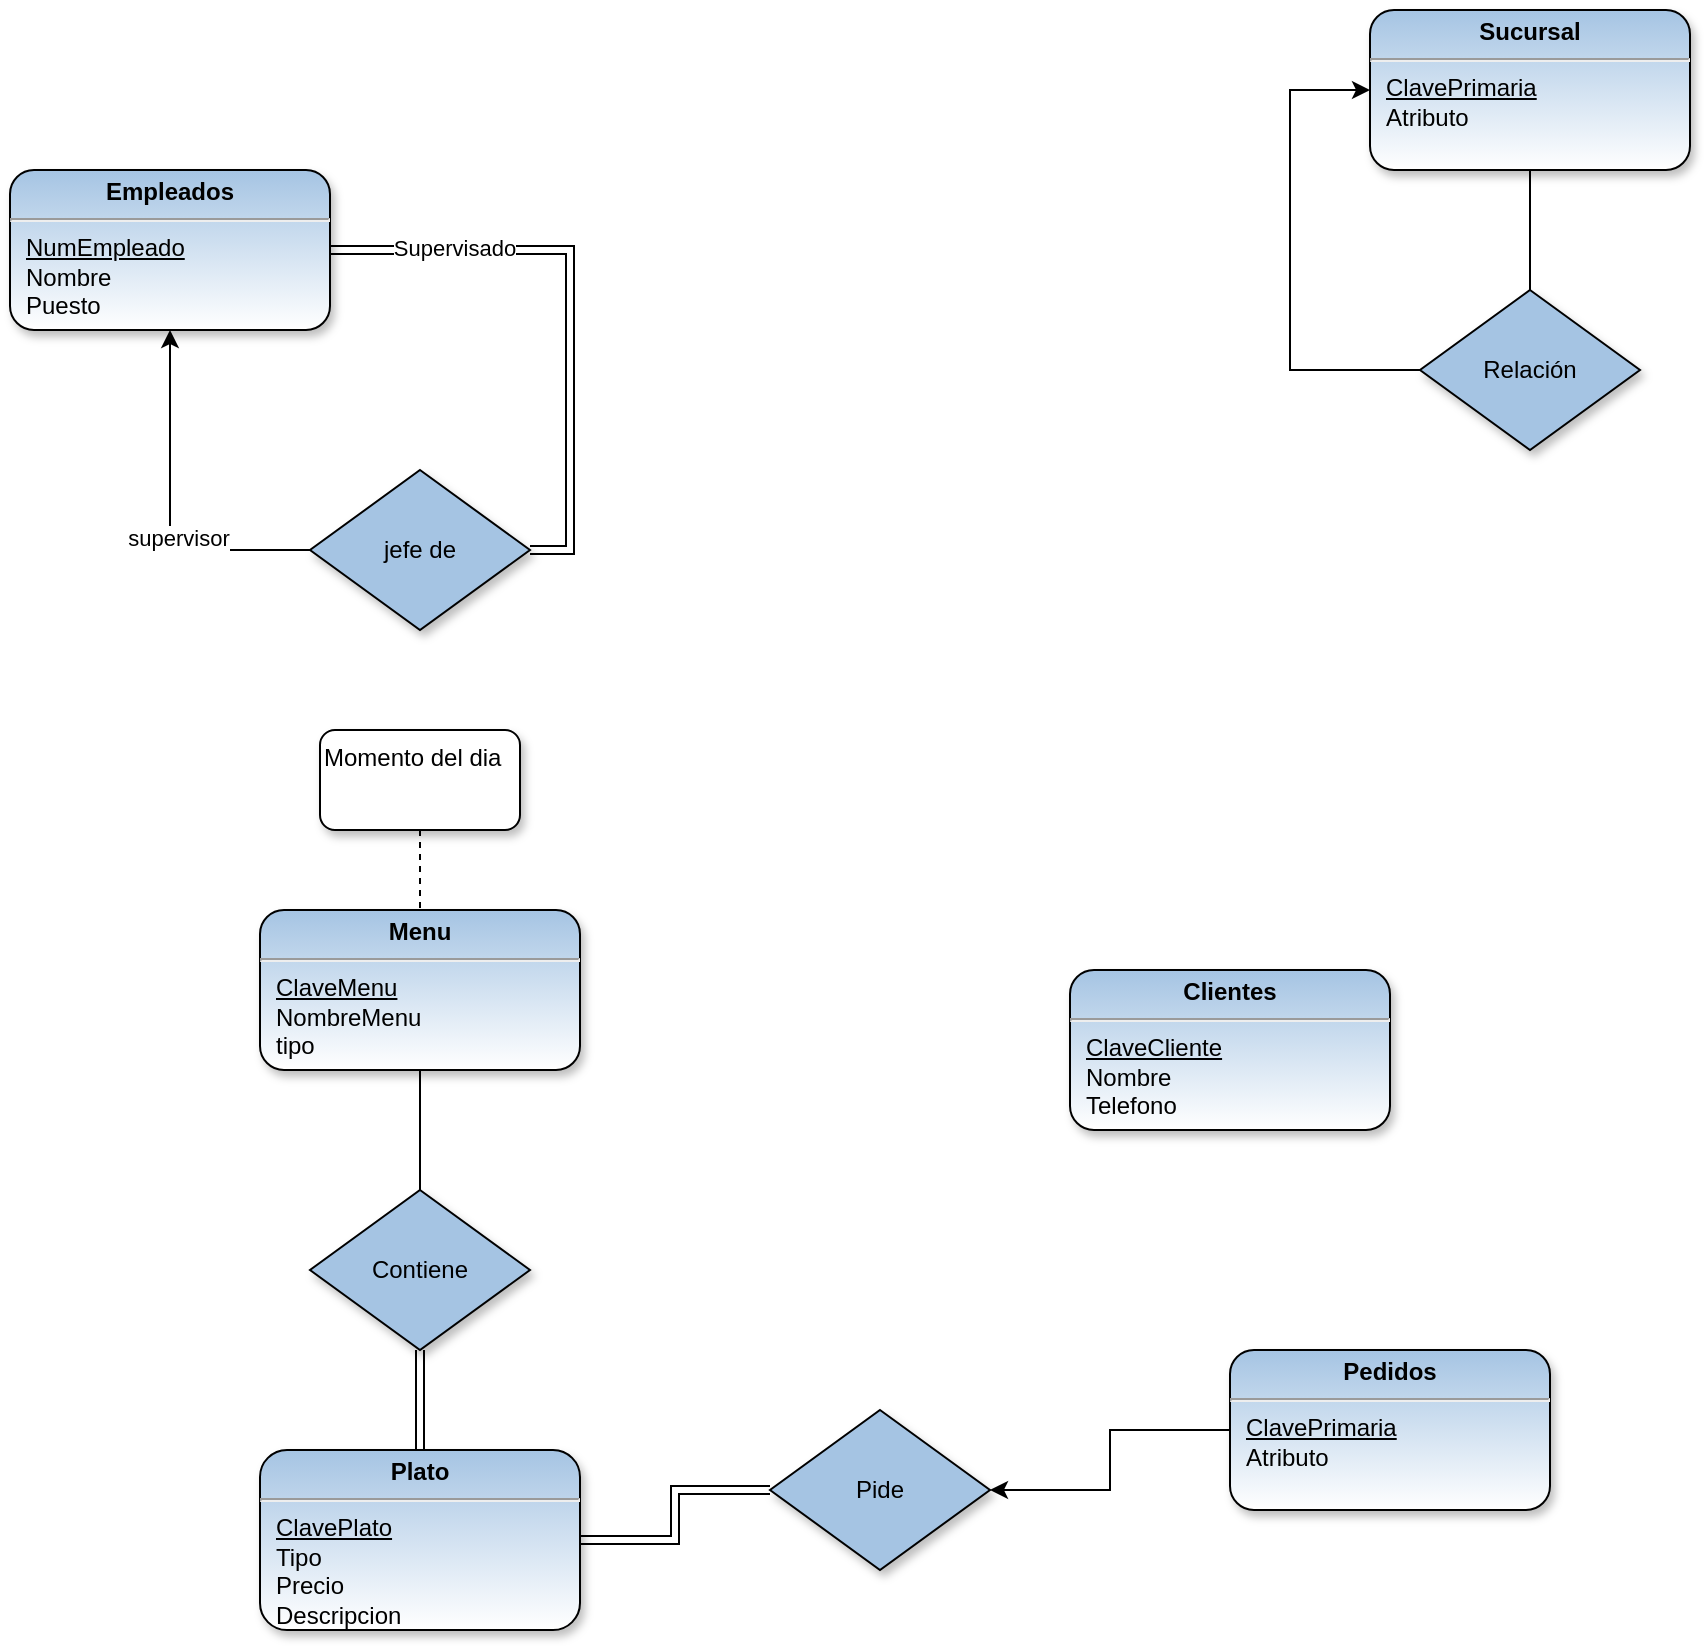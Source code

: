 <mxfile version="23.0.2" type="github">
  <diagram name="Página-1" id="3X6JfUOSzoIKd2hp5Chq">
    <mxGraphModel dx="1644" dy="396" grid="1" gridSize="10" guides="1" tooltips="1" connect="1" arrows="1" fold="1" page="1" pageScale="1" pageWidth="850" pageHeight="1100" math="0" shadow="0">
      <root>
        <mxCell id="0" />
        <mxCell id="1" parent="0" />
        <mxCell id="2ZVqeTXEcbyW0Spoo8fK-17" style="edgeStyle=orthogonalEdgeStyle;rounded=0;orthogonalLoop=1;jettySize=auto;html=1;entryX=0;entryY=0.5;entryDx=0;entryDy=0;endArrow=none;endFill=0;startArrow=classic;startFill=1;" edge="1" parent="1" source="2ZVqeTXEcbyW0Spoo8fK-1" target="2ZVqeTXEcbyW0Spoo8fK-16">
          <mxGeometry relative="1" as="geometry" />
        </mxCell>
        <mxCell id="2ZVqeTXEcbyW0Spoo8fK-20" value="supervisor" style="edgeLabel;html=1;align=center;verticalAlign=middle;resizable=0;points=[];" vertex="1" connectable="0" parent="2ZVqeTXEcbyW0Spoo8fK-17">
          <mxGeometry x="0.156" y="4" relative="1" as="geometry">
            <mxPoint as="offset" />
          </mxGeometry>
        </mxCell>
        <mxCell id="2ZVqeTXEcbyW0Spoo8fK-1" value="&lt;p style=&quot;text-align: center ; margin: 4px 0px 0px&quot;&gt;&lt;b&gt;Empleados&lt;/b&gt;&lt;/p&gt;&lt;hr&gt;&lt;p style=&quot;margin: 0px ; margin-left: 8px&quot;&gt;&lt;u&gt;NumEmpleado&lt;/u&gt;&lt;/p&gt;&lt;p style=&quot;margin: 0px ; margin-left: 8px&quot;&gt;Nombre&lt;/p&gt;&lt;p style=&quot;margin: 0px ; margin-left: 8px&quot;&gt;Puesto&lt;/p&gt;" style="verticalAlign=top;align=left;overflow=fill;fontSize=12;fontFamily=Helvetica;html=1;gradientDirection=south;rounded=1;shadow=1;sketch=0;glass=0;strokeColor=#000000;fillColor=#a5c4e3;gradientColor=#ffffff;" vertex="1" parent="1">
          <mxGeometry x="-380" y="100" width="160" height="80" as="geometry" />
        </mxCell>
        <mxCell id="2ZVqeTXEcbyW0Spoo8fK-2" value="&lt;p style=&quot;text-align: center ; margin: 4px 0px 0px&quot;&gt;&lt;b&gt;Menu&lt;/b&gt;&lt;/p&gt;&lt;hr&gt;&lt;p style=&quot;margin: 0px ; margin-left: 8px&quot;&gt;&lt;u&gt;ClaveMenu&lt;/u&gt;&lt;/p&gt;&lt;p style=&quot;margin: 0px ; margin-left: 8px&quot;&gt;NombreMenu&lt;br&gt;tipo&lt;/p&gt;" style="verticalAlign=top;align=left;overflow=fill;fontSize=12;fontFamily=Helvetica;html=1;gradientDirection=south;rounded=1;shadow=1;sketch=0;glass=0;strokeColor=#000000;fillColor=#a5c4e3;gradientColor=#ffffff;" vertex="1" parent="1">
          <mxGeometry x="-255" y="470" width="160" height="80" as="geometry" />
        </mxCell>
        <mxCell id="2ZVqeTXEcbyW0Spoo8fK-3" value="" style="endArrow=none;dashed=1;html=1;rounded=0;entryX=0.5;entryY=0;entryDx=0;entryDy=0;" edge="1" parent="1" target="2ZVqeTXEcbyW0Spoo8fK-2">
          <mxGeometry width="50" height="50" relative="1" as="geometry">
            <mxPoint x="-175" y="430" as="sourcePoint" />
            <mxPoint x="-405" y="530" as="targetPoint" />
          </mxGeometry>
        </mxCell>
        <mxCell id="2ZVqeTXEcbyW0Spoo8fK-4" value="Momento del dia" style="rounded=1;whiteSpace=wrap;html=1;shadow=1;sketch=0;fillColor=#ffffff;gradientColor=#ffffff;align=left;verticalAlign=top;" vertex="1" parent="1">
          <mxGeometry x="-225" y="380" width="100" height="50" as="geometry" />
        </mxCell>
        <mxCell id="2ZVqeTXEcbyW0Spoo8fK-5" value="&lt;p style=&quot;text-align: center ; margin: 4px 0px 0px&quot;&gt;&lt;b&gt;Plato&lt;/b&gt;&lt;/p&gt;&lt;hr&gt;&lt;p style=&quot;margin: 0px ; margin-left: 8px&quot;&gt;&lt;u&gt;ClavePlato&lt;/u&gt;&lt;br&gt;&lt;/p&gt;&lt;p style=&quot;margin: 0px ; margin-left: 8px&quot;&gt;Tipo&lt;/p&gt;&lt;p style=&quot;margin: 0px ; margin-left: 8px&quot;&gt;Precio&lt;/p&gt;&lt;p style=&quot;margin: 0px ; margin-left: 8px&quot;&gt;Descripcion&lt;/p&gt;" style="verticalAlign=top;align=left;overflow=fill;fontSize=12;fontFamily=Helvetica;html=1;gradientDirection=south;rounded=1;shadow=1;sketch=0;glass=0;strokeColor=#000000;fillColor=#a5c4e3;gradientColor=#ffffff;" vertex="1" parent="1">
          <mxGeometry x="-255" y="740" width="160" height="90" as="geometry" />
        </mxCell>
        <mxCell id="2ZVqeTXEcbyW0Spoo8fK-6" value="&lt;p style=&quot;text-align: center ; margin: 4px 0px 0px&quot;&gt;&lt;b&gt;Clientes&lt;/b&gt;&lt;/p&gt;&lt;hr&gt;&lt;p style=&quot;margin: 0px ; margin-left: 8px&quot;&gt;&lt;u&gt;ClaveCliente&lt;/u&gt;&lt;br&gt;&lt;/p&gt;&lt;p style=&quot;margin: 0px ; margin-left: 8px&quot;&gt;Nombre&lt;/p&gt;&lt;p style=&quot;margin: 0px ; margin-left: 8px&quot;&gt;Telefono&lt;/p&gt;" style="verticalAlign=top;align=left;overflow=fill;fontSize=12;fontFamily=Helvetica;html=1;gradientDirection=south;rounded=1;shadow=1;sketch=0;glass=0;strokeColor=#000000;fillColor=#a5c4e3;gradientColor=#ffffff;" vertex="1" parent="1">
          <mxGeometry x="150" y="500" width="160" height="80" as="geometry" />
        </mxCell>
        <mxCell id="2ZVqeTXEcbyW0Spoo8fK-29" style="edgeStyle=orthogonalEdgeStyle;rounded=0;orthogonalLoop=1;jettySize=auto;html=1;entryX=1;entryY=0.5;entryDx=0;entryDy=0;" edge="1" parent="1" source="2ZVqeTXEcbyW0Spoo8fK-7" target="2ZVqeTXEcbyW0Spoo8fK-28">
          <mxGeometry relative="1" as="geometry" />
        </mxCell>
        <mxCell id="2ZVqeTXEcbyW0Spoo8fK-7" value="&lt;p style=&quot;text-align: center ; margin: 4px 0px 0px&quot;&gt;&lt;b&gt;Pedidos&lt;/b&gt;&lt;/p&gt;&lt;hr&gt;&lt;p style=&quot;margin: 0px ; margin-left: 8px&quot;&gt;&lt;u&gt;ClavePrimaria&lt;/u&gt;&lt;br&gt;&lt;/p&gt;&lt;p style=&quot;margin: 0px ; margin-left: 8px&quot;&gt;Atributo&lt;/p&gt;" style="verticalAlign=top;align=left;overflow=fill;fontSize=12;fontFamily=Helvetica;html=1;gradientDirection=south;rounded=1;shadow=1;sketch=0;glass=0;strokeColor=#000000;fillColor=#a5c4e3;gradientColor=#ffffff;" vertex="1" parent="1">
          <mxGeometry x="230" y="690" width="160" height="80" as="geometry" />
        </mxCell>
        <mxCell id="2ZVqeTXEcbyW0Spoo8fK-8" value="&lt;p style=&quot;text-align: center ; margin: 4px 0px 0px&quot;&gt;&lt;b&gt;Sucursal&lt;/b&gt;&lt;/p&gt;&lt;hr&gt;&lt;p style=&quot;margin: 0px ; margin-left: 8px&quot;&gt;&lt;u&gt;ClavePrimaria&lt;/u&gt;&lt;br&gt;&lt;/p&gt;&lt;p style=&quot;margin: 0px ; margin-left: 8px&quot;&gt;Atributo&lt;/p&gt;" style="verticalAlign=top;align=left;overflow=fill;fontSize=12;fontFamily=Helvetica;html=1;gradientDirection=south;rounded=1;shadow=1;sketch=0;glass=0;strokeColor=#000000;fillColor=#a5c4e3;gradientColor=#ffffff;" vertex="1" parent="1">
          <mxGeometry x="300" y="20" width="160" height="80" as="geometry" />
        </mxCell>
        <mxCell id="2ZVqeTXEcbyW0Spoo8fK-10" value="" style="endArrow=none;html=1;rounded=0;entryX=0.5;entryY=1;entryDx=0;entryDy=0;" edge="1" parent="1" source="2ZVqeTXEcbyW0Spoo8fK-11" target="2ZVqeTXEcbyW0Spoo8fK-8">
          <mxGeometry width="50" height="50" relative="1" as="geometry">
            <mxPoint x="400" y="250" as="sourcePoint" />
            <mxPoint x="450" y="200" as="targetPoint" />
          </mxGeometry>
        </mxCell>
        <mxCell id="2ZVqeTXEcbyW0Spoo8fK-15" style="edgeStyle=orthogonalEdgeStyle;rounded=0;orthogonalLoop=1;jettySize=auto;html=1;entryX=0;entryY=0.5;entryDx=0;entryDy=0;" edge="1" parent="1" source="2ZVqeTXEcbyW0Spoo8fK-11" target="2ZVqeTXEcbyW0Spoo8fK-8">
          <mxGeometry relative="1" as="geometry">
            <Array as="points">
              <mxPoint x="260" y="200" />
              <mxPoint x="260" y="60" />
            </Array>
          </mxGeometry>
        </mxCell>
        <mxCell id="2ZVqeTXEcbyW0Spoo8fK-11" value="Relación" style="shape=rhombus;perimeter=rhombusPerimeter;whiteSpace=wrap;html=1;align=center;rounded=0;shadow=1;glass=0;sketch=0;strokeColor=#000000;fillColor=#a5c4e3;" vertex="1" parent="1">
          <mxGeometry x="325" y="160" width="110" height="80" as="geometry" />
        </mxCell>
        <mxCell id="2ZVqeTXEcbyW0Spoo8fK-16" value="jefe de" style="shape=rhombus;perimeter=rhombusPerimeter;whiteSpace=wrap;html=1;align=center;rounded=0;shadow=1;glass=0;sketch=0;strokeColor=#000000;fillColor=#a5c4e3;" vertex="1" parent="1">
          <mxGeometry x="-230" y="250" width="110" height="80" as="geometry" />
        </mxCell>
        <mxCell id="2ZVqeTXEcbyW0Spoo8fK-18" style="edgeStyle=orthogonalEdgeStyle;rounded=0;orthogonalLoop=1;jettySize=auto;html=1;entryX=1;entryY=0.5;entryDx=0;entryDy=0;exitX=1;exitY=0.5;exitDx=0;exitDy=0;endArrow=none;endFill=0;shape=link;" edge="1" parent="1" source="2ZVqeTXEcbyW0Spoo8fK-16" target="2ZVqeTXEcbyW0Spoo8fK-1">
          <mxGeometry relative="1" as="geometry" />
        </mxCell>
        <mxCell id="2ZVqeTXEcbyW0Spoo8fK-19" value="Supervisado" style="edgeLabel;html=1;align=center;verticalAlign=middle;resizable=0;points=[];" vertex="1" connectable="0" parent="2ZVqeTXEcbyW0Spoo8fK-18">
          <mxGeometry x="0.572" y="-1" relative="1" as="geometry">
            <mxPoint as="offset" />
          </mxGeometry>
        </mxCell>
        <mxCell id="2ZVqeTXEcbyW0Spoo8fK-23" style="edgeStyle=orthogonalEdgeStyle;rounded=0;orthogonalLoop=1;jettySize=auto;html=1;entryX=0.5;entryY=1;entryDx=0;entryDy=0;endArrow=none;endFill=0;" edge="1" parent="1" source="2ZVqeTXEcbyW0Spoo8fK-22" target="2ZVqeTXEcbyW0Spoo8fK-2">
          <mxGeometry relative="1" as="geometry" />
        </mxCell>
        <mxCell id="2ZVqeTXEcbyW0Spoo8fK-26" style="edgeStyle=orthogonalEdgeStyle;rounded=0;orthogonalLoop=1;jettySize=auto;html=1;entryX=0.5;entryY=0;entryDx=0;entryDy=0;endArrow=none;endFill=0;shape=link;" edge="1" parent="1" source="2ZVqeTXEcbyW0Spoo8fK-22" target="2ZVqeTXEcbyW0Spoo8fK-5">
          <mxGeometry relative="1" as="geometry" />
        </mxCell>
        <mxCell id="2ZVqeTXEcbyW0Spoo8fK-22" value="Contiene" style="shape=rhombus;perimeter=rhombusPerimeter;whiteSpace=wrap;html=1;align=center;rounded=0;shadow=1;glass=0;sketch=0;strokeColor=#000000;fillColor=#a5c4e3;" vertex="1" parent="1">
          <mxGeometry x="-230" y="610" width="110" height="80" as="geometry" />
        </mxCell>
        <mxCell id="2ZVqeTXEcbyW0Spoo8fK-30" style="edgeStyle=orthogonalEdgeStyle;rounded=0;orthogonalLoop=1;jettySize=auto;html=1;entryX=1;entryY=0.5;entryDx=0;entryDy=0;endArrow=none;endFill=0;shape=link;" edge="1" parent="1" source="2ZVqeTXEcbyW0Spoo8fK-28" target="2ZVqeTXEcbyW0Spoo8fK-5">
          <mxGeometry relative="1" as="geometry" />
        </mxCell>
        <mxCell id="2ZVqeTXEcbyW0Spoo8fK-28" value="Pide" style="shape=rhombus;perimeter=rhombusPerimeter;whiteSpace=wrap;html=1;align=center;rounded=0;shadow=1;glass=0;sketch=0;strokeColor=#000000;fillColor=#a5c4e3;" vertex="1" parent="1">
          <mxGeometry y="720" width="110" height="80" as="geometry" />
        </mxCell>
      </root>
    </mxGraphModel>
  </diagram>
</mxfile>
